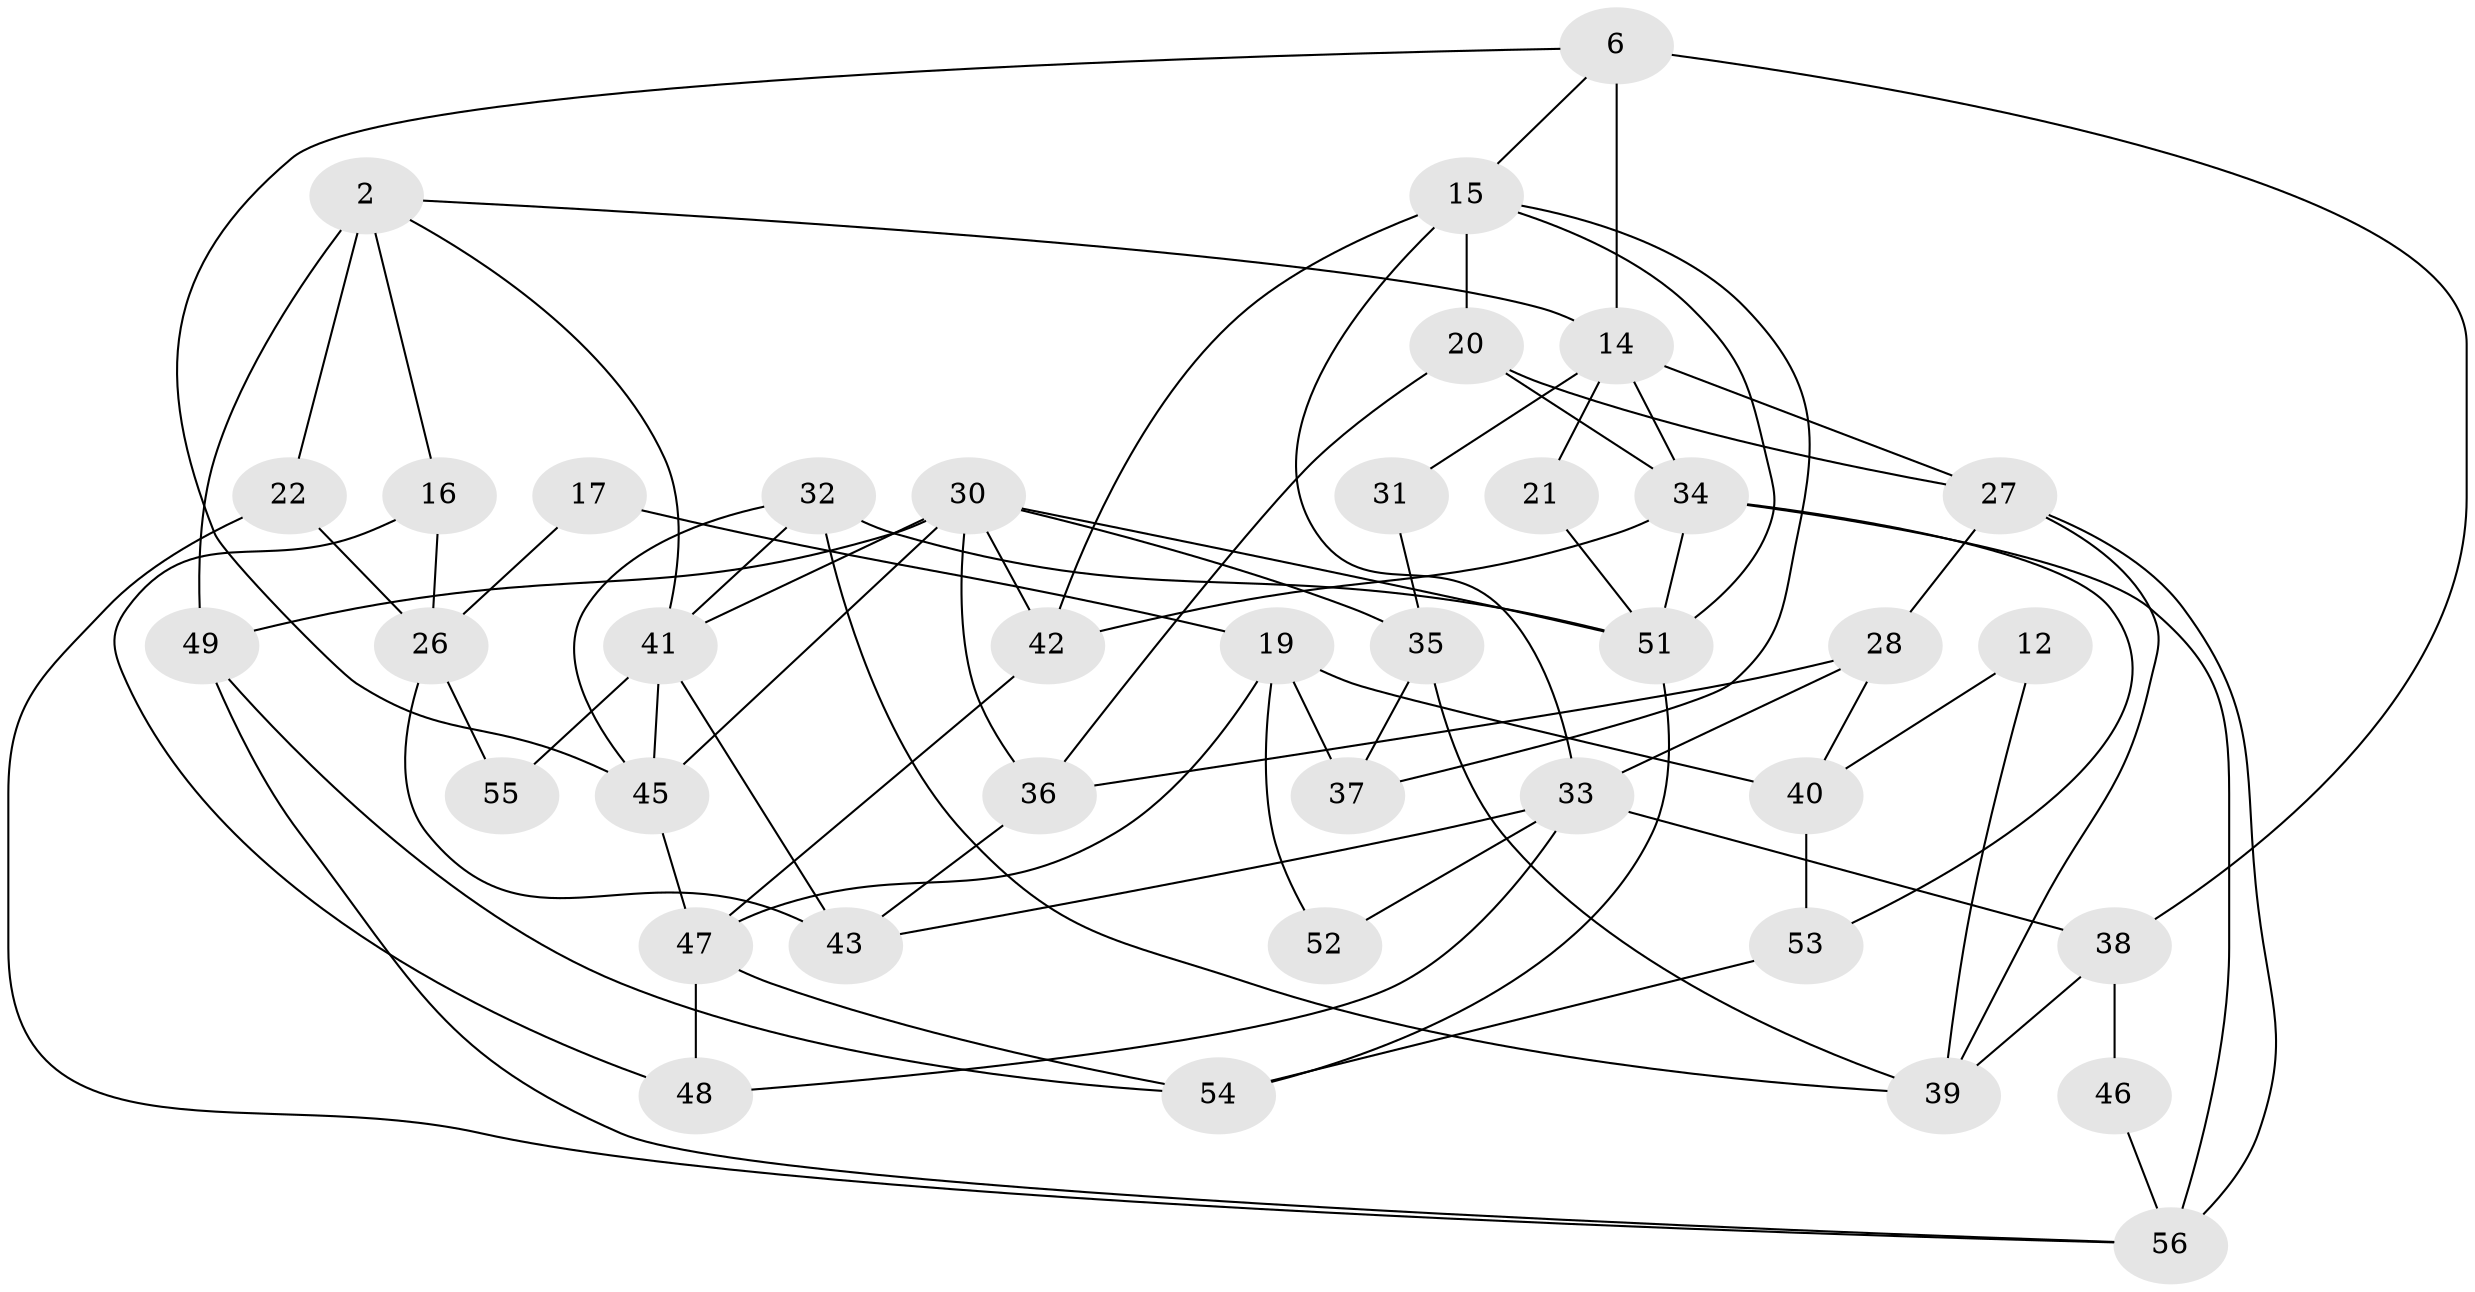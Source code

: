 // original degree distribution, {3: 0.30357142857142855, 6: 0.08928571428571429, 5: 0.23214285714285715, 2: 0.10714285714285714, 4: 0.23214285714285715, 7: 0.03571428571428571}
// Generated by graph-tools (version 1.1) at 2025/54/03/04/25 21:54:32]
// undirected, 39 vertices, 80 edges
graph export_dot {
graph [start="1"]
  node [color=gray90,style=filled];
  2;
  6;
  12;
  14 [super="+11"];
  15 [super="+13"];
  16 [super="+10"];
  17;
  19 [super="+1"];
  20;
  21;
  22;
  26;
  27;
  28;
  30 [super="+3+5"];
  31;
  32 [super="+8"];
  33;
  34 [super="+4"];
  35 [super="+7+18"];
  36;
  37;
  38;
  39 [super="+24"];
  40;
  41;
  42;
  43;
  45 [super="+25"];
  46;
  47;
  48;
  49 [super="+44"];
  51 [super="+50"];
  52;
  53;
  54;
  55 [super="+23"];
  56 [super="+29"];
  2 -- 22;
  2 -- 41;
  2 -- 49 [weight=2];
  2 -- 16;
  2 -- 14;
  6 -- 14 [weight=2];
  6 -- 15;
  6 -- 38;
  6 -- 45;
  12 -- 40;
  12 -- 39;
  14 -- 27;
  14 -- 21;
  14 -- 31 [weight=2];
  14 -- 34 [weight=2];
  15 -- 20 [weight=2];
  15 -- 42;
  15 -- 33;
  15 -- 37;
  15 -- 51;
  16 -- 48;
  16 -- 26 [weight=2];
  17 -- 19;
  17 -- 26;
  19 -- 37 [weight=2];
  19 -- 40;
  19 -- 52;
  19 -- 47;
  20 -- 36;
  20 -- 27;
  20 -- 34;
  21 -- 51;
  22 -- 56;
  22 -- 26;
  26 -- 43;
  26 -- 55;
  27 -- 28;
  27 -- 39;
  27 -- 56;
  28 -- 36;
  28 -- 40;
  28 -- 33;
  30 -- 42;
  30 -- 45;
  30 -- 36;
  30 -- 41;
  30 -- 49 [weight=2];
  30 -- 51;
  30 -- 35;
  31 -- 35;
  32 -- 51;
  32 -- 45;
  32 -- 41;
  32 -- 39;
  33 -- 38;
  33 -- 43;
  33 -- 48;
  33 -- 52;
  34 -- 53 [weight=2];
  34 -- 51 [weight=2];
  34 -- 56 [weight=2];
  34 -- 42;
  35 -- 39;
  35 -- 37;
  36 -- 43;
  38 -- 39 [weight=2];
  38 -- 46;
  40 -- 53;
  41 -- 43;
  41 -- 55 [weight=2];
  41 -- 45;
  42 -- 47;
  45 -- 47;
  46 -- 56;
  47 -- 48;
  47 -- 54;
  49 -- 56;
  49 -- 54;
  51 -- 54;
  53 -- 54;
}
